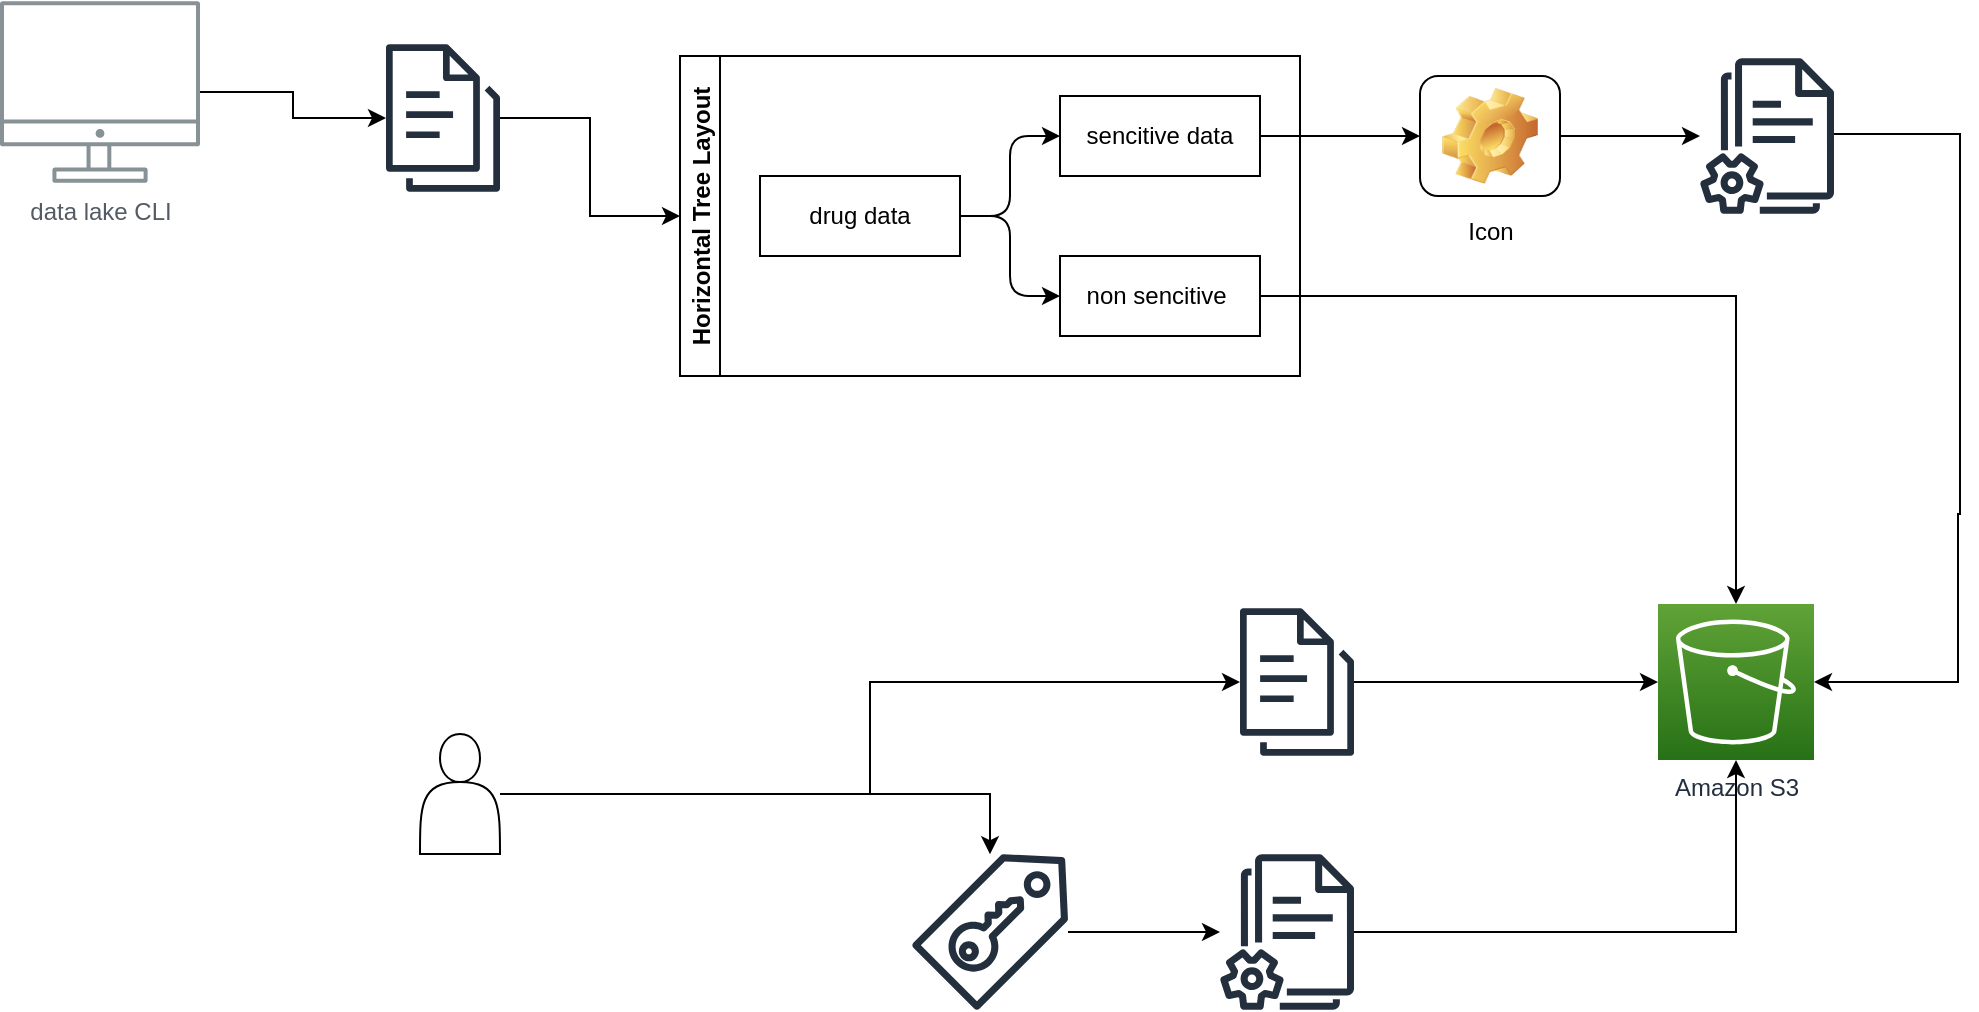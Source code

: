 <mxfile version="26.0.16">
  <diagram id="Ht1M8jgEwFfnCIfOTk4-" name="Page-1">
    <mxGraphModel dx="1674" dy="778" grid="1" gridSize="10" guides="1" tooltips="1" connect="1" arrows="1" fold="1" page="1" pageScale="1" pageWidth="1169" pageHeight="827" math="0" shadow="0">
      <root>
        <mxCell id="0" />
        <mxCell id="1" parent="0" />
        <mxCell id="Pc1lhnJoRWsY5sxy8zzw-80" style="edgeStyle=orthogonalEdgeStyle;rounded=0;orthogonalLoop=1;jettySize=auto;html=1;" edge="1" parent="1" source="UEzPUAAOIrF-is8g5C7q-109" target="Pc1lhnJoRWsY5sxy8zzw-78">
          <mxGeometry relative="1" as="geometry" />
        </mxCell>
        <mxCell id="UEzPUAAOIrF-is8g5C7q-109" value="data lake CLI" style="outlineConnect=0;gradientColor=none;fontColor=#545B64;strokeColor=none;fillColor=#879196;dashed=0;verticalLabelPosition=bottom;verticalAlign=top;align=center;html=1;fontSize=12;fontStyle=0;aspect=fixed;shape=mxgraph.aws4.illustration_desktop;pointerEvents=1;labelBackgroundColor=#ffffff;" parent="1" vertex="1">
          <mxGeometry x="70" y="73.5" width="100" height="91" as="geometry" />
        </mxCell>
        <mxCell id="UEzPUAAOIrF-is8g5C7q-116" value="Amazon S3" style="outlineConnect=0;fontColor=#232F3E;gradientColor=#60A337;gradientDirection=north;fillColor=#277116;strokeColor=#ffffff;dashed=0;verticalLabelPosition=bottom;verticalAlign=top;align=center;html=1;fontSize=12;fontStyle=0;aspect=fixed;shape=mxgraph.aws4.resourceIcon;resIcon=mxgraph.aws4.s3;labelBackgroundColor=#ffffff;" parent="1" vertex="1">
          <mxGeometry x="899.0" y="375" width="78" height="78" as="geometry" />
        </mxCell>
        <mxCell id="Pc1lhnJoRWsY5sxy8zzw-28" value="Horizontal Tree Layout" style="swimlane;startSize=20;horizontal=0;childLayout=treeLayout;horizontalTree=1;sortEdges=1;resizable=0;containerType=tree;fontSize=12;" vertex="1" parent="1">
          <mxGeometry x="410" y="101" width="310" height="160" as="geometry" />
        </mxCell>
        <mxCell id="Pc1lhnJoRWsY5sxy8zzw-29" value="drug data" style="whiteSpace=wrap;html=1;" vertex="1" parent="Pc1lhnJoRWsY5sxy8zzw-28">
          <mxGeometry x="40" y="60" width="100" height="40" as="geometry" />
        </mxCell>
        <mxCell id="Pc1lhnJoRWsY5sxy8zzw-30" value="sencitive data" style="whiteSpace=wrap;html=1;" vertex="1" parent="Pc1lhnJoRWsY5sxy8zzw-28">
          <mxGeometry x="190" y="20" width="100" height="40" as="geometry" />
        </mxCell>
        <mxCell id="Pc1lhnJoRWsY5sxy8zzw-31" value="" style="edgeStyle=elbowEdgeStyle;elbow=horizontal;html=1;rounded=1;curved=0;sourcePerimeterSpacing=0;targetPerimeterSpacing=0;startSize=6;endSize=6;" edge="1" parent="Pc1lhnJoRWsY5sxy8zzw-28" source="Pc1lhnJoRWsY5sxy8zzw-29" target="Pc1lhnJoRWsY5sxy8zzw-30">
          <mxGeometry relative="1" as="geometry" />
        </mxCell>
        <mxCell id="Pc1lhnJoRWsY5sxy8zzw-32" value="non sencitive&amp;nbsp;" style="whiteSpace=wrap;html=1;" vertex="1" parent="Pc1lhnJoRWsY5sxy8zzw-28">
          <mxGeometry x="190" y="100" width="100" height="40" as="geometry" />
        </mxCell>
        <mxCell id="Pc1lhnJoRWsY5sxy8zzw-33" value="" style="edgeStyle=elbowEdgeStyle;elbow=horizontal;html=1;rounded=1;curved=0;sourcePerimeterSpacing=0;targetPerimeterSpacing=0;startSize=6;endSize=6;" edge="1" parent="Pc1lhnJoRWsY5sxy8zzw-28" source="Pc1lhnJoRWsY5sxy8zzw-29" target="Pc1lhnJoRWsY5sxy8zzw-32">
          <mxGeometry relative="1" as="geometry" />
        </mxCell>
        <mxCell id="Pc1lhnJoRWsY5sxy8zzw-52" style="edgeStyle=orthogonalEdgeStyle;rounded=0;orthogonalLoop=1;jettySize=auto;html=1;" edge="1" parent="1" source="Pc1lhnJoRWsY5sxy8zzw-77" target="UEzPUAAOIrF-is8g5C7q-116">
          <mxGeometry relative="1" as="geometry">
            <Array as="points">
              <mxPoint x="1050" y="140" />
              <mxPoint x="1050" y="330" />
              <mxPoint x="1049" y="330" />
              <mxPoint x="1049" y="414" />
            </Array>
          </mxGeometry>
        </mxCell>
        <mxCell id="Pc1lhnJoRWsY5sxy8zzw-34" value="Icon" style="icon;html=1;image=img/clipart/Gear_128x128.png" vertex="1" parent="1">
          <mxGeometry x="780" y="111" width="70" height="60" as="geometry" />
        </mxCell>
        <mxCell id="Pc1lhnJoRWsY5sxy8zzw-48" style="edgeStyle=orthogonalEdgeStyle;rounded=0;orthogonalLoop=1;jettySize=auto;html=1;entryX=0;entryY=0.5;entryDx=0;entryDy=0;" edge="1" parent="1" source="Pc1lhnJoRWsY5sxy8zzw-30" target="Pc1lhnJoRWsY5sxy8zzw-34">
          <mxGeometry relative="1" as="geometry" />
        </mxCell>
        <mxCell id="Pc1lhnJoRWsY5sxy8zzw-51" style="edgeStyle=orthogonalEdgeStyle;rounded=0;orthogonalLoop=1;jettySize=auto;html=1;" edge="1" parent="1" source="Pc1lhnJoRWsY5sxy8zzw-32" target="UEzPUAAOIrF-is8g5C7q-116">
          <mxGeometry relative="1" as="geometry" />
        </mxCell>
        <mxCell id="Pc1lhnJoRWsY5sxy8zzw-86" style="edgeStyle=orthogonalEdgeStyle;rounded=0;orthogonalLoop=1;jettySize=auto;html=1;" edge="1" parent="1" source="Pc1lhnJoRWsY5sxy8zzw-53" target="Pc1lhnJoRWsY5sxy8zzw-84">
          <mxGeometry relative="1" as="geometry" />
        </mxCell>
        <mxCell id="Pc1lhnJoRWsY5sxy8zzw-90" style="edgeStyle=orthogonalEdgeStyle;rounded=0;orthogonalLoop=1;jettySize=auto;html=1;" edge="1" parent="1" source="Pc1lhnJoRWsY5sxy8zzw-53" target="Pc1lhnJoRWsY5sxy8zzw-83">
          <mxGeometry relative="1" as="geometry" />
        </mxCell>
        <mxCell id="Pc1lhnJoRWsY5sxy8zzw-53" value="" style="shape=actor;whiteSpace=wrap;html=1;" vertex="1" parent="1">
          <mxGeometry x="280" y="440" width="40" height="60" as="geometry" />
        </mxCell>
        <mxCell id="Pc1lhnJoRWsY5sxy8zzw-81" style="edgeStyle=orthogonalEdgeStyle;rounded=0;orthogonalLoop=1;jettySize=auto;html=1;entryX=0;entryY=0.5;entryDx=0;entryDy=0;" edge="1" parent="1" source="Pc1lhnJoRWsY5sxy8zzw-78" target="Pc1lhnJoRWsY5sxy8zzw-28">
          <mxGeometry relative="1" as="geometry" />
        </mxCell>
        <mxCell id="Pc1lhnJoRWsY5sxy8zzw-78" value="" style="sketch=0;outlineConnect=0;fontColor=#232F3E;gradientColor=none;fillColor=#232F3D;strokeColor=none;dashed=0;verticalLabelPosition=bottom;verticalAlign=top;align=center;html=1;fontSize=12;fontStyle=0;aspect=fixed;pointerEvents=1;shape=mxgraph.aws4.documents3;" vertex="1" parent="1">
          <mxGeometry x="263" y="93" width="57" height="78" as="geometry" />
        </mxCell>
        <mxCell id="Pc1lhnJoRWsY5sxy8zzw-82" value="" style="edgeStyle=orthogonalEdgeStyle;rounded=0;orthogonalLoop=1;jettySize=auto;html=1;" edge="1" parent="1" source="Pc1lhnJoRWsY5sxy8zzw-34" target="Pc1lhnJoRWsY5sxy8zzw-77">
          <mxGeometry relative="1" as="geometry">
            <mxPoint x="850" y="141" as="sourcePoint" />
            <mxPoint x="999" y="336" as="targetPoint" />
          </mxGeometry>
        </mxCell>
        <mxCell id="Pc1lhnJoRWsY5sxy8zzw-77" value="" style="sketch=0;outlineConnect=0;fontColor=#232F3E;gradientColor=none;fillColor=#232F3D;strokeColor=none;dashed=0;verticalLabelPosition=bottom;verticalAlign=top;align=center;html=1;fontSize=12;fontStyle=0;aspect=fixed;pointerEvents=1;shape=mxgraph.aws4.documents2;" vertex="1" parent="1">
          <mxGeometry x="920" y="102" width="67" height="78" as="geometry" />
        </mxCell>
        <mxCell id="Pc1lhnJoRWsY5sxy8zzw-89" style="edgeStyle=orthogonalEdgeStyle;rounded=0;orthogonalLoop=1;jettySize=auto;html=1;" edge="1" parent="1" source="Pc1lhnJoRWsY5sxy8zzw-83" target="Pc1lhnJoRWsY5sxy8zzw-85">
          <mxGeometry relative="1" as="geometry" />
        </mxCell>
        <mxCell id="Pc1lhnJoRWsY5sxy8zzw-83" value="" style="sketch=0;outlineConnect=0;fontColor=#232F3E;gradientColor=none;fillColor=#232F3D;strokeColor=none;dashed=0;verticalLabelPosition=bottom;verticalAlign=top;align=center;html=1;fontSize=12;fontStyle=0;aspect=fixed;pointerEvents=1;shape=mxgraph.aws4.saml_token;" vertex="1" parent="1">
          <mxGeometry x="526" y="500" width="78" height="78" as="geometry" />
        </mxCell>
        <mxCell id="Pc1lhnJoRWsY5sxy8zzw-87" style="edgeStyle=orthogonalEdgeStyle;rounded=0;orthogonalLoop=1;jettySize=auto;html=1;" edge="1" parent="1" source="Pc1lhnJoRWsY5sxy8zzw-84" target="UEzPUAAOIrF-is8g5C7q-116">
          <mxGeometry relative="1" as="geometry" />
        </mxCell>
        <mxCell id="Pc1lhnJoRWsY5sxy8zzw-84" value="" style="sketch=0;outlineConnect=0;fontColor=#232F3E;gradientColor=none;fillColor=#232F3D;strokeColor=none;dashed=0;verticalLabelPosition=bottom;verticalAlign=top;align=center;html=1;fontSize=12;fontStyle=0;aspect=fixed;pointerEvents=1;shape=mxgraph.aws4.documents3;" vertex="1" parent="1">
          <mxGeometry x="690" y="375" width="57" height="78" as="geometry" />
        </mxCell>
        <mxCell id="Pc1lhnJoRWsY5sxy8zzw-88" style="edgeStyle=orthogonalEdgeStyle;rounded=0;orthogonalLoop=1;jettySize=auto;html=1;" edge="1" parent="1" source="Pc1lhnJoRWsY5sxy8zzw-85" target="UEzPUAAOIrF-is8g5C7q-116">
          <mxGeometry relative="1" as="geometry" />
        </mxCell>
        <mxCell id="Pc1lhnJoRWsY5sxy8zzw-85" value="" style="sketch=0;outlineConnect=0;fontColor=#232F3E;gradientColor=none;fillColor=#232F3D;strokeColor=none;dashed=0;verticalLabelPosition=bottom;verticalAlign=top;align=center;html=1;fontSize=12;fontStyle=0;aspect=fixed;pointerEvents=1;shape=mxgraph.aws4.documents2;" vertex="1" parent="1">
          <mxGeometry x="680" y="500" width="67" height="78" as="geometry" />
        </mxCell>
      </root>
    </mxGraphModel>
  </diagram>
</mxfile>
